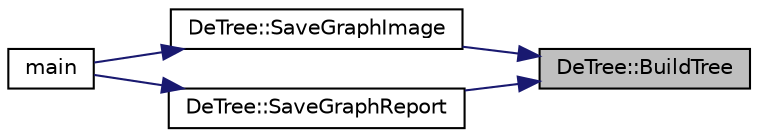 digraph "DeTree::BuildTree"
{
 // LATEX_PDF_SIZE
  edge [fontname="Helvetica",fontsize="10",labelfontname="Helvetica",labelfontsize="10"];
  node [fontname="Helvetica",fontsize="10",shape=record];
  rankdir="RL";
  Node1 [label="DeTree::BuildTree",height=0.2,width=0.4,color="black", fillcolor="grey75", style="filled", fontcolor="black",tooltip=" "];
  Node1 -> Node2 [dir="back",color="midnightblue",fontsize="10",style="solid",fontname="Helvetica"];
  Node2 [label="DeTree::SaveGraphImage",height=0.2,width=0.4,color="black", fillcolor="white", style="filled",URL="$class_de_tree.html#a29273e6eedef6af2d7b0628d3876ac75",tooltip=" "];
  Node2 -> Node3 [dir="back",color="midnightblue",fontsize="10",style="solid",fontname="Helvetica"];
  Node3 [label="main",height=0.2,width=0.4,color="black", fillcolor="white", style="filled",URL="$_de_tree_backend_8cxx.html#a3c04138a5bfe5d72780bb7e82a18e627",tooltip=" "];
  Node1 -> Node4 [dir="back",color="midnightblue",fontsize="10",style="solid",fontname="Helvetica"];
  Node4 [label="DeTree::SaveGraphReport",height=0.2,width=0.4,color="black", fillcolor="white", style="filled",URL="$class_de_tree.html#a9c37282df88476cb879e7216ab852ad0",tooltip=" "];
  Node4 -> Node3 [dir="back",color="midnightblue",fontsize="10",style="solid",fontname="Helvetica"];
}
